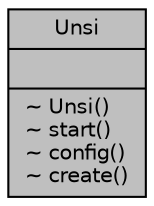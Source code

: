 digraph "Unsi"
{
  edge [fontname="Helvetica",fontsize="10",labelfontname="Helvetica",labelfontsize="10"];
  node [fontname="Helvetica",fontsize="10",shape=record];
  Node1 [label="{Unsi\n||~ Unsi()\l~ start()\l~ config()\l~ create()\l}",height=0.2,width=0.4,color="black", fillcolor="grey75", style="filled", fontcolor="black"];
}
